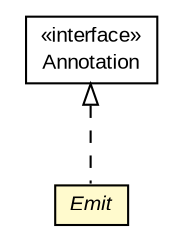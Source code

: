 #!/usr/local/bin/dot
#
# Class diagram 
# Generated by UMLGraph version R5_6-24-gf6e263 (http://www.umlgraph.org/)
#

digraph G {
	edge [fontname="arial",fontsize=10,labelfontname="arial",labelfontsize=10];
	node [fontname="arial",fontsize=10,shape=plaintext];
	nodesep=0.25;
	ranksep=0.5;
	// net.trajano.jetng.apt.Emit
	c233 [label=<<table title="net.trajano.jetng.apt.Emit" border="0" cellborder="1" cellspacing="0" cellpadding="2" port="p" bgcolor="lemonChiffon" href="./Emit.html">
		<tr><td><table border="0" cellspacing="0" cellpadding="1">
<tr><td align="center" balign="center"><font face="arial italic"> Emit </font></td></tr>
		</table></td></tr>
		</table>>, URL="./Emit.html", fontname="arial", fontcolor="black", fontsize=10.0];
	//net.trajano.jetng.apt.Emit implements java.lang.annotation.Annotation
	c237:p -> c233:p [dir=back,arrowtail=empty,style=dashed];
	// java.lang.annotation.Annotation
	c237 [label=<<table title="java.lang.annotation.Annotation" border="0" cellborder="1" cellspacing="0" cellpadding="2" port="p" href="http://java.sun.com/j2se/1.4.2/docs/api/java/lang/annotation/Annotation.html">
		<tr><td><table border="0" cellspacing="0" cellpadding="1">
<tr><td align="center" balign="center"> &#171;interface&#187; </td></tr>
<tr><td align="center" balign="center"> Annotation </td></tr>
		</table></td></tr>
		</table>>, URL="http://java.sun.com/j2se/1.4.2/docs/api/java/lang/annotation/Annotation.html", fontname="arial", fontcolor="black", fontsize=10.0];
}

